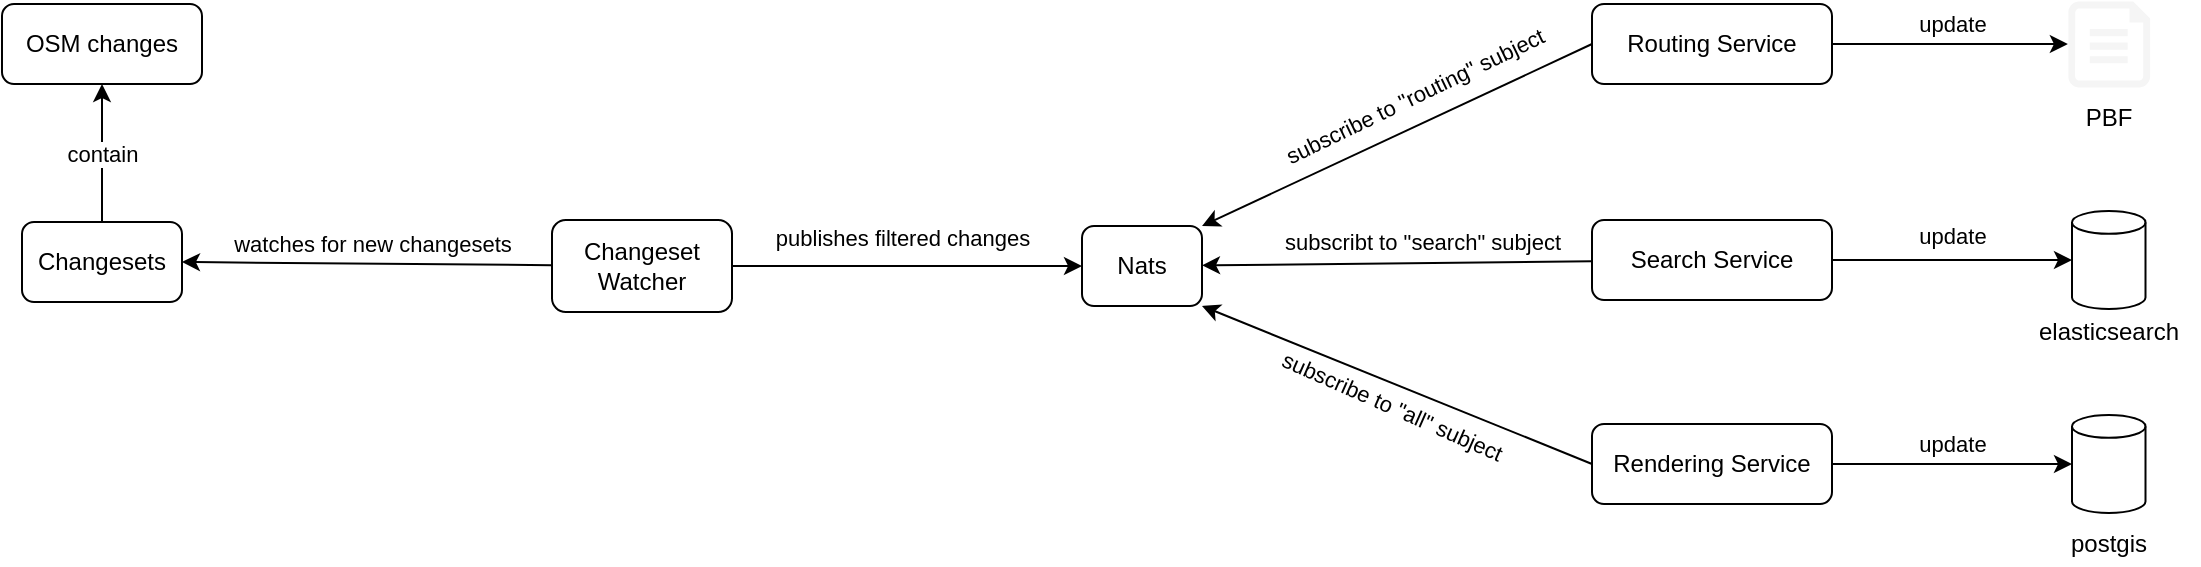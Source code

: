 <mxfile>
    <diagram id="hCtl-UtbpMUr_qcdyoy2" name="Page-1">
        <mxGraphModel dx="1844" dy="1862" grid="1" gridSize="10" guides="1" tooltips="1" connect="1" arrows="1" fold="1" page="1" pageScale="1" pageWidth="1169" pageHeight="827" math="0" shadow="0">
            <root>
                <mxCell id="0"/>
                <mxCell id="1" parent="0"/>
                <mxCell id="7" style="edgeStyle=none;html=1;entryX=1;entryY=0.5;entryDx=0;entryDy=0;startArrow=none;startFill=0;endArrow=classic;endFill=1;" edge="1" parent="1" source="3" target="5">
                    <mxGeometry relative="1" as="geometry"/>
                </mxCell>
                <mxCell id="8" value="watches for new changesets" style="edgeLabel;html=1;align=center;verticalAlign=middle;resizable=0;points=[];" vertex="1" connectable="0" parent="7">
                    <mxGeometry x="0.114" relative="1" as="geometry">
                        <mxPoint x="13" y="-10" as="offset"/>
                    </mxGeometry>
                </mxCell>
                <mxCell id="10" style="edgeStyle=none;html=1;entryX=0;entryY=0.5;entryDx=0;entryDy=0;startArrow=none;startFill=0;endArrow=classic;endFill=1;" edge="1" parent="1" source="3" target="9">
                    <mxGeometry relative="1" as="geometry"/>
                </mxCell>
                <mxCell id="11" value="publishes filtered changes" style="edgeLabel;html=1;align=center;verticalAlign=middle;resizable=0;points=[];" vertex="1" connectable="0" parent="10">
                    <mxGeometry x="-0.171" y="-1" relative="1" as="geometry">
                        <mxPoint x="12" y="-15" as="offset"/>
                    </mxGeometry>
                </mxCell>
                <mxCell id="3" value="Changeset&lt;br&gt;Watcher" style="rounded=1;whiteSpace=wrap;html=1;" vertex="1" parent="1">
                    <mxGeometry x="320" y="368" width="90" height="46" as="geometry"/>
                </mxCell>
                <mxCell id="6" style="edgeStyle=none;html=1;endArrow=none;endFill=0;startArrow=classic;startFill=1;" edge="1" parent="1" source="4" target="5">
                    <mxGeometry relative="1" as="geometry"/>
                </mxCell>
                <mxCell id="22" value="contain" style="edgeLabel;html=1;align=center;verticalAlign=middle;resizable=0;points=[];" vertex="1" connectable="0" parent="6">
                    <mxGeometry x="0.363" y="-1" relative="1" as="geometry">
                        <mxPoint x="1" y="-12" as="offset"/>
                    </mxGeometry>
                </mxCell>
                <mxCell id="4" value="OSM changes" style="rounded=1;whiteSpace=wrap;html=1;" vertex="1" parent="1">
                    <mxGeometry x="45" y="260" width="100" height="40" as="geometry"/>
                </mxCell>
                <mxCell id="5" value="Changesets" style="rounded=1;whiteSpace=wrap;html=1;" vertex="1" parent="1">
                    <mxGeometry x="55" y="369" width="80" height="40" as="geometry"/>
                </mxCell>
                <mxCell id="17" style="edgeStyle=none;html=1;startArrow=classic;startFill=1;endArrow=none;endFill=0;" edge="1" parent="1" source="9" target="16">
                    <mxGeometry relative="1" as="geometry"/>
                </mxCell>
                <mxCell id="18" value="subscribt to &quot;search&quot; subject" style="edgeLabel;html=1;align=center;verticalAlign=middle;resizable=0;points=[];" vertex="1" connectable="0" parent="17">
                    <mxGeometry x="-0.282" y="3" relative="1" as="geometry">
                        <mxPoint x="40" y="-8" as="offset"/>
                    </mxGeometry>
                </mxCell>
                <mxCell id="9" value="Nats" style="rounded=1;whiteSpace=wrap;html=1;" vertex="1" parent="1">
                    <mxGeometry x="585" y="371" width="60" height="40" as="geometry"/>
                </mxCell>
                <mxCell id="13" style="edgeStyle=none;html=1;entryX=1;entryY=0;entryDx=0;entryDy=0;startArrow=none;startFill=0;endArrow=classic;endFill=1;exitX=0;exitY=0.5;exitDx=0;exitDy=0;" edge="1" parent="1" source="12" target="9">
                    <mxGeometry relative="1" as="geometry"/>
                </mxCell>
                <mxCell id="14" value="subscribe to &quot;routing&quot; subject" style="edgeLabel;html=1;align=center;verticalAlign=middle;resizable=0;points=[];rotation=-25.7;" vertex="1" connectable="0" parent="13">
                    <mxGeometry x="0.177" y="-1" relative="1" as="geometry">
                        <mxPoint x="26" y="-27" as="offset"/>
                    </mxGeometry>
                </mxCell>
                <mxCell id="39" style="edgeStyle=none;html=1;entryX=0;entryY=0.5;entryDx=0;entryDy=0;entryPerimeter=0;startArrow=none;startFill=0;endArrow=classic;endFill=1;" edge="1" parent="1" source="12" target="38">
                    <mxGeometry relative="1" as="geometry"/>
                </mxCell>
                <mxCell id="40" value="update" style="edgeLabel;html=1;align=center;verticalAlign=middle;resizable=0;points=[];" vertex="1" connectable="0" parent="39">
                    <mxGeometry x="-0.326" y="2" relative="1" as="geometry">
                        <mxPoint x="20" y="-8" as="offset"/>
                    </mxGeometry>
                </mxCell>
                <mxCell id="12" value="Routing Service" style="rounded=1;whiteSpace=wrap;html=1;" vertex="1" parent="1">
                    <mxGeometry x="840" y="260" width="120" height="40" as="geometry"/>
                </mxCell>
                <mxCell id="16" value="Search Service" style="rounded=1;whiteSpace=wrap;html=1;" vertex="1" parent="1">
                    <mxGeometry x="840" y="368" width="120" height="40" as="geometry"/>
                </mxCell>
                <mxCell id="20" style="edgeStyle=none;html=1;entryX=1;entryY=1;entryDx=0;entryDy=0;startArrow=none;startFill=0;endArrow=classic;endFill=1;exitX=0;exitY=0.5;exitDx=0;exitDy=0;" edge="1" parent="1" source="19" target="9">
                    <mxGeometry relative="1" as="geometry"/>
                </mxCell>
                <mxCell id="21" value="subscribe to &quot;all&quot; subject" style="edgeLabel;html=1;align=center;verticalAlign=middle;resizable=0;points=[];rotation=23.8;" vertex="1" connectable="0" parent="20">
                    <mxGeometry x="-0.123" y="-1" relative="1" as="geometry">
                        <mxPoint x="-15" y="6" as="offset"/>
                    </mxGeometry>
                </mxCell>
                <mxCell id="30" style="edgeStyle=none;html=1;entryX=0;entryY=0.5;entryDx=0;entryDy=0;entryPerimeter=0;startArrow=none;startFill=0;endArrow=classic;endFill=1;" edge="1" parent="1" source="19" target="29">
                    <mxGeometry relative="1" as="geometry"/>
                </mxCell>
                <mxCell id="32" value="update" style="edgeLabel;html=1;align=center;verticalAlign=middle;resizable=0;points=[];" vertex="1" connectable="0" parent="30">
                    <mxGeometry x="-0.269" relative="1" as="geometry">
                        <mxPoint x="16" y="-10" as="offset"/>
                    </mxGeometry>
                </mxCell>
                <mxCell id="19" value="Rendering Service" style="rounded=1;whiteSpace=wrap;html=1;" vertex="1" parent="1">
                    <mxGeometry x="840" y="470" width="120" height="40" as="geometry"/>
                </mxCell>
                <mxCell id="27" style="edgeStyle=none;html=1;entryX=1;entryY=0.5;entryDx=0;entryDy=0;startArrow=classic;startFill=1;endArrow=none;endFill=0;" edge="1" parent="1" source="23" target="16">
                    <mxGeometry relative="1" as="geometry"/>
                </mxCell>
                <mxCell id="28" value="update" style="edgeLabel;html=1;align=center;verticalAlign=middle;resizable=0;points=[];" vertex="1" connectable="0" parent="27">
                    <mxGeometry x="0.349" y="-2" relative="1" as="geometry">
                        <mxPoint x="21" y="-10" as="offset"/>
                    </mxGeometry>
                </mxCell>
                <mxCell id="23" value="" style="shape=cylinder3;whiteSpace=wrap;html=1;boundedLbl=1;backgroundOutline=1;size=5.69;" vertex="1" parent="1">
                    <mxGeometry x="1080" y="363.5" width="36.75" height="49" as="geometry"/>
                </mxCell>
                <mxCell id="26" value="elasticsearch&lt;br&gt;" style="text;html=1;align=center;verticalAlign=middle;resizable=0;points=[];autosize=1;strokeColor=none;fillColor=none;" vertex="1" parent="1">
                    <mxGeometry x="1053.38" y="414" width="90" height="20" as="geometry"/>
                </mxCell>
                <mxCell id="29" value="" style="shape=cylinder3;whiteSpace=wrap;html=1;boundedLbl=1;backgroundOutline=1;size=5.69;" vertex="1" parent="1">
                    <mxGeometry x="1080" y="465.5" width="36.75" height="49" as="geometry"/>
                </mxCell>
                <mxCell id="31" value="postgis" style="text;html=1;align=center;verticalAlign=middle;resizable=0;points=[];autosize=1;strokeColor=none;fillColor=none;" vertex="1" parent="1">
                    <mxGeometry x="1073.38" y="520" width="50" height="20" as="geometry"/>
                </mxCell>
                <mxCell id="34" value="PBF" style="text;html=1;align=center;verticalAlign=middle;resizable=0;points=[];autosize=1;strokeColor=none;fillColor=none;" vertex="1" parent="1">
                    <mxGeometry x="1078.38" y="307" width="40" height="20" as="geometry"/>
                </mxCell>
                <mxCell id="38" value="" style="verticalLabelPosition=bottom;html=1;verticalAlign=top;align=center;strokeColor=none;fillColor=#f5f5f5;shape=mxgraph.azure.file;pointerEvents=1;fontColor=#333333;strokeWidth=0;" vertex="1" parent="1">
                    <mxGeometry x="1077.94" y="258.48" width="40.88" height="43.04" as="geometry"/>
                </mxCell>
            </root>
        </mxGraphModel>
    </diagram>
</mxfile>